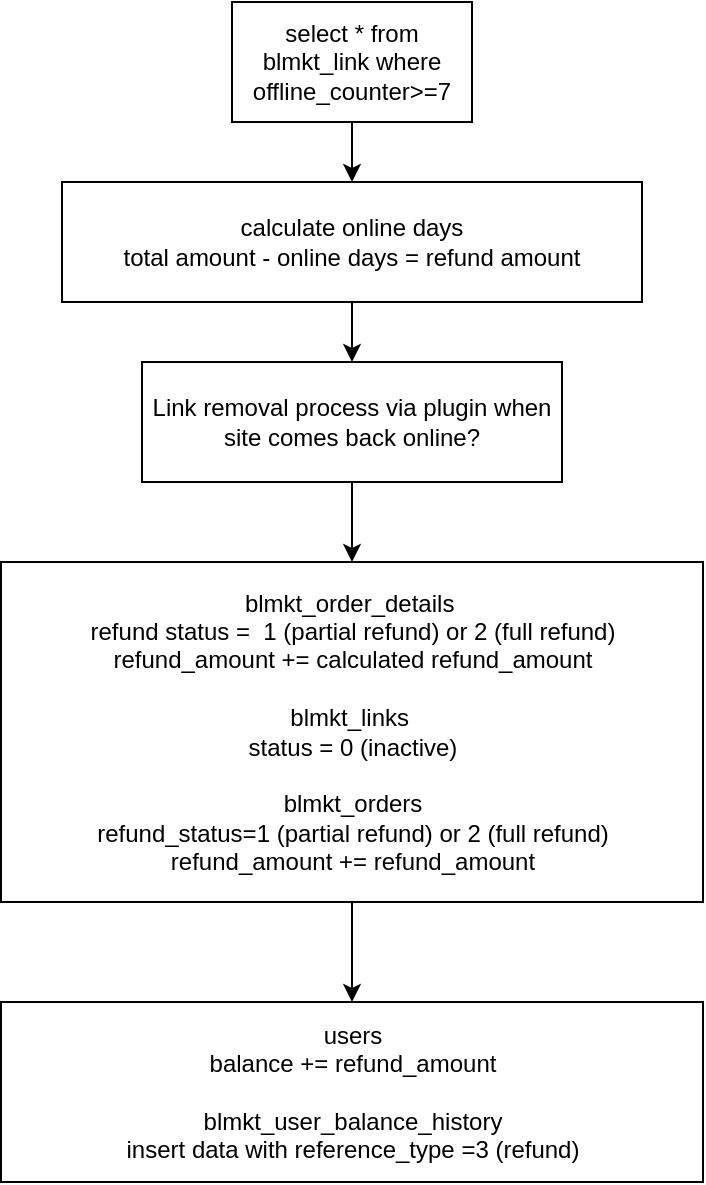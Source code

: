 <mxfile version="14.7.4" type="embed"><diagram id="23iRSUPoRavnBvh4doch" name="Page-1"><mxGraphModel dx="1662" dy="722" grid="1" gridSize="10" guides="1" tooltips="1" connect="1" arrows="1" fold="1" page="1" pageScale="1" pageWidth="827" pageHeight="1169" math="0" shadow="0"><root><mxCell id="0"/><mxCell id="1" parent="0"/><mxCell id="4" value="" style="edgeStyle=orthogonalEdgeStyle;rounded=0;orthogonalLoop=1;jettySize=auto;html=1;" edge="1" parent="1" source="2" target="3"><mxGeometry relative="1" as="geometry"/></mxCell><mxCell id="2" value="select * from blmkt_link where offline_counter&amp;gt;=7" style="rounded=0;whiteSpace=wrap;html=1;" vertex="1" parent="1"><mxGeometry x="294" y="10" width="120" height="60" as="geometry"/></mxCell><mxCell id="8" value="" style="edgeStyle=orthogonalEdgeStyle;rounded=0;orthogonalLoop=1;jettySize=auto;html=1;" edge="1" parent="1" source="3" target="7"><mxGeometry relative="1" as="geometry"/></mxCell><mxCell id="3" value="calculate online days&lt;br&gt;total amount - online days = refund amount" style="whiteSpace=wrap;html=1;rounded=0;" vertex="1" parent="1"><mxGeometry x="209" y="100" width="290" height="60" as="geometry"/></mxCell><mxCell id="13" style="edgeStyle=orthogonalEdgeStyle;rounded=0;orthogonalLoop=1;jettySize=auto;html=1;exitX=0.5;exitY=1;exitDx=0;exitDy=0;entryX=0.5;entryY=0;entryDx=0;entryDy=0;" edge="1" parent="1" source="7" target="11"><mxGeometry relative="1" as="geometry"/></mxCell><mxCell id="7" value="Link removal process via plugin when site comes back online?" style="whiteSpace=wrap;html=1;rounded=0;" vertex="1" parent="1"><mxGeometry x="249" y="190" width="210" height="60" as="geometry"/></mxCell><mxCell id="17" style="edgeStyle=orthogonalEdgeStyle;rounded=0;orthogonalLoop=1;jettySize=auto;html=1;exitX=0.5;exitY=1;exitDx=0;exitDy=0;entryX=0.5;entryY=0;entryDx=0;entryDy=0;" edge="1" parent="1" source="11" target="16"><mxGeometry relative="1" as="geometry"/></mxCell><mxCell id="11" value="blmkt_order_details&amp;nbsp;&lt;br&gt;refund status =&amp;nbsp; 1 (partial refund) or 2 (full refund)&lt;br&gt;refund_amount += calculated refund_amount&lt;br&gt;&lt;br&gt;blmkt_links&amp;nbsp;&lt;br&gt;status =&amp;nbsp;0 (inactive)&lt;br&gt;&lt;br&gt;blmkt_orders&lt;br&gt;refund_status=1 (partial refund) or 2 (full refund)&lt;br&gt;refund_amount += refund_amount&lt;br&gt;" style="whiteSpace=wrap;html=1;rounded=0;" vertex="1" parent="1"><mxGeometry x="178.5" y="290" width="351" height="170" as="geometry"/></mxCell><mxCell id="16" value="users&lt;br&gt;balance += refund_amount&lt;br&gt;&lt;br&gt;blmkt_user_balance_history&lt;br&gt;insert data with reference_type =3 (refund)" style="whiteSpace=wrap;html=1;rounded=0;" vertex="1" parent="1"><mxGeometry x="178.5" y="510" width="351" height="90" as="geometry"/></mxCell></root></mxGraphModel></diagram></mxfile>